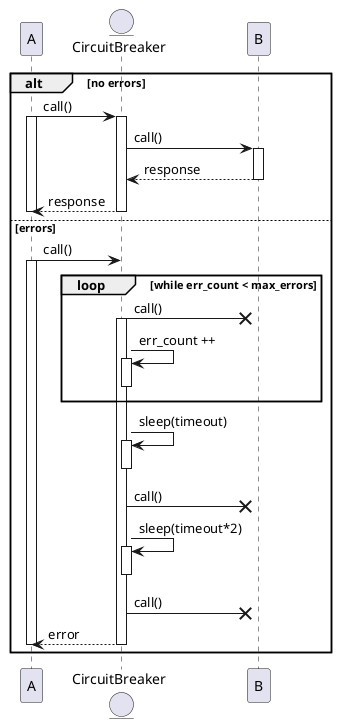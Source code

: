 @startuml
participant A as a
entity CircuitBreaker as cb
participant B as b

alt no errors
a -> cb: call()
activate a
activate cb
cb -> b: call()
activate b
b --> cb: response
deactivate b
cb --> a: response
deactivate cb
deactivate a
else errors
a -> cb: call()
activate a
loop while err_count < max_errors
cb -x b: call()
activate cb
cb -> cb: err_count ++
activate cb
deactivate
end
cb -> cb: sleep(timeout)
activate cb
deactivate
cb -x b: call()
cb -> cb: sleep(timeout*2)
activate cb
deactivate
cb -x b: call()
cb --> a: error
deactivate cb
deactivate a
end


@enduml